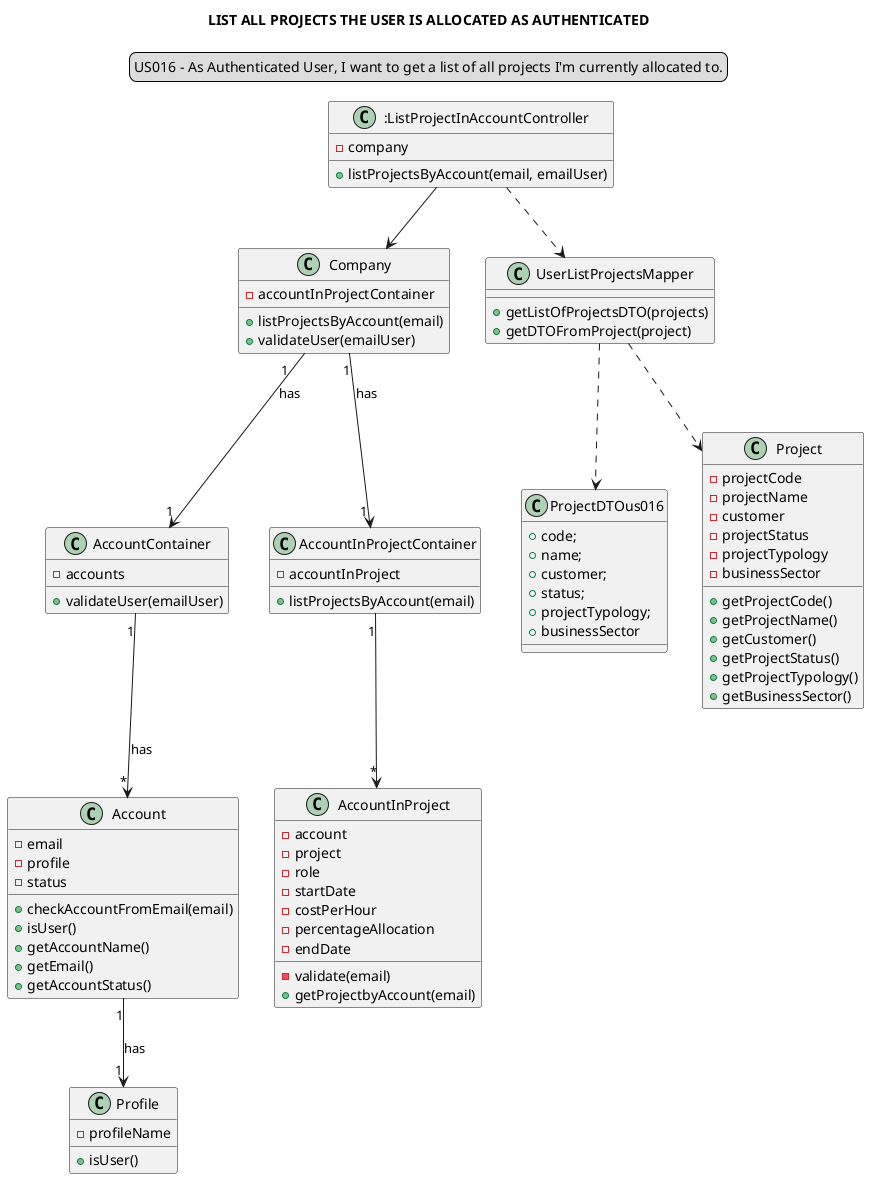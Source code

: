 @startuml
'https://plantuml.com/sequence-diagram

legend top
US016 - As Authenticated User, I want to get a list of all projects I'm currently allocated to.
end legend
skinparam sequenceMessageAlign center
title LIST ALL PROJECTS THE USER IS ALLOCATED AS AUTHENTICATED

class ":ListProjectInAccountController" {
- company
+ listProjectsByAccount(email, emailUser)
}
class "Company" {
- accountInProjectContainer
+ listProjectsByAccount(email)
+validateUser(emailUser)
}

class "AccountContainer" {
-accounts
+validateUser(emailUser)
}

class "Account" {
-email
-profile
-status
+checkAccountFromEmail(email)
+isUser()
+getAccountName()
+getEmail()
+getAccountStatus()
}

class "Profile"{
-profileName
+isUser()
}


class "AccountInProjectContainer"{
- accountInProject
+ listProjectsByAccount(email)
}

class "AccountInProject"{
-account
-project
-role
-startDate
-costPerHour
-percentageAllocation
-endDate
-validate(email)
+ getProjectbyAccount(email)
}

class "UserListProjectsMapper"{
+getListOfProjectsDTO(projects)
+getDTOFromProject(project)
}

class "ProjectDTOus016"{
+code;
+name;
+customer;
+status;
+projectTypology;
+businessSector
}

class "Project"{
-projectCode
-projectName
-customer
-projectStatus
-projectTypology
-businessSector
+getProjectCode()
+getProjectName()
+getCustomer()
+getProjectStatus()
+getProjectTypology()
+getBusinessSector()
}
"UserListProjectsMapper" ..> "Project"
":ListProjectInAccountController"-->"Company"
"Company" "1"--> "     1""AccountInProjectContainer": has
"Company" "1   " --> "     1" "AccountContainer": has
"AccountInProjectContainer" "1"--> "*" "AccountInProject"
"AccountContainer" "1" --> "*" "Account": has
"Account" "1" --> "1""Profile": has
":ListProjectInAccountController"..> "UserListProjectsMapper"
"UserListProjectsMapper"..> "ProjectDTOus016"



@enduml